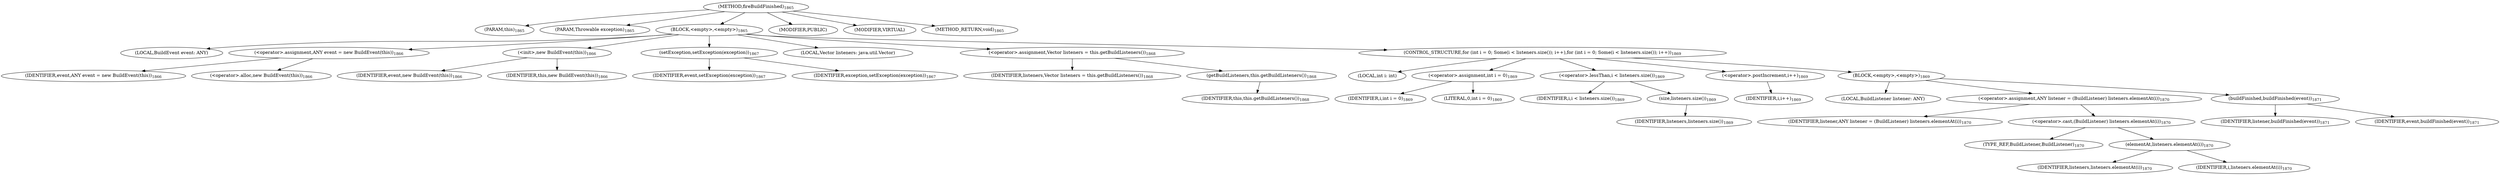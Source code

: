 digraph "fireBuildFinished" {  
"3303" [label = <(METHOD,fireBuildFinished)<SUB>1865</SUB>> ]
"145" [label = <(PARAM,this)<SUB>1865</SUB>> ]
"3304" [label = <(PARAM,Throwable exception)<SUB>1865</SUB>> ]
"3305" [label = <(BLOCK,&lt;empty&gt;,&lt;empty&gt;)<SUB>1865</SUB>> ]
"147" [label = <(LOCAL,BuildEvent event: ANY)> ]
"3306" [label = <(&lt;operator&gt;.assignment,ANY event = new BuildEvent(this))<SUB>1866</SUB>> ]
"3307" [label = <(IDENTIFIER,event,ANY event = new BuildEvent(this))<SUB>1866</SUB>> ]
"3308" [label = <(&lt;operator&gt;.alloc,new BuildEvent(this))<SUB>1866</SUB>> ]
"3309" [label = <(&lt;init&gt;,new BuildEvent(this))<SUB>1866</SUB>> ]
"146" [label = <(IDENTIFIER,event,new BuildEvent(this))<SUB>1866</SUB>> ]
"144" [label = <(IDENTIFIER,this,new BuildEvent(this))<SUB>1866</SUB>> ]
"3310" [label = <(setException,setException(exception))<SUB>1867</SUB>> ]
"3311" [label = <(IDENTIFIER,event,setException(exception))<SUB>1867</SUB>> ]
"3312" [label = <(IDENTIFIER,exception,setException(exception))<SUB>1867</SUB>> ]
"3313" [label = <(LOCAL,Vector listeners: java.util.Vector)> ]
"3314" [label = <(&lt;operator&gt;.assignment,Vector listeners = this.getBuildListeners())<SUB>1868</SUB>> ]
"3315" [label = <(IDENTIFIER,listeners,Vector listeners = this.getBuildListeners())<SUB>1868</SUB>> ]
"3316" [label = <(getBuildListeners,this.getBuildListeners())<SUB>1868</SUB>> ]
"148" [label = <(IDENTIFIER,this,this.getBuildListeners())<SUB>1868</SUB>> ]
"3317" [label = <(CONTROL_STRUCTURE,for (int i = 0; Some(i &lt; listeners.size()); i++),for (int i = 0; Some(i &lt; listeners.size()); i++))<SUB>1869</SUB>> ]
"3318" [label = <(LOCAL,int i: int)> ]
"3319" [label = <(&lt;operator&gt;.assignment,int i = 0)<SUB>1869</SUB>> ]
"3320" [label = <(IDENTIFIER,i,int i = 0)<SUB>1869</SUB>> ]
"3321" [label = <(LITERAL,0,int i = 0)<SUB>1869</SUB>> ]
"3322" [label = <(&lt;operator&gt;.lessThan,i &lt; listeners.size())<SUB>1869</SUB>> ]
"3323" [label = <(IDENTIFIER,i,i &lt; listeners.size())<SUB>1869</SUB>> ]
"3324" [label = <(size,listeners.size())<SUB>1869</SUB>> ]
"3325" [label = <(IDENTIFIER,listeners,listeners.size())<SUB>1869</SUB>> ]
"3326" [label = <(&lt;operator&gt;.postIncrement,i++)<SUB>1869</SUB>> ]
"3327" [label = <(IDENTIFIER,i,i++)<SUB>1869</SUB>> ]
"3328" [label = <(BLOCK,&lt;empty&gt;,&lt;empty&gt;)<SUB>1869</SUB>> ]
"3329" [label = <(LOCAL,BuildListener listener: ANY)> ]
"3330" [label = <(&lt;operator&gt;.assignment,ANY listener = (BuildListener) listeners.elementAt(i))<SUB>1870</SUB>> ]
"3331" [label = <(IDENTIFIER,listener,ANY listener = (BuildListener) listeners.elementAt(i))<SUB>1870</SUB>> ]
"3332" [label = <(&lt;operator&gt;.cast,(BuildListener) listeners.elementAt(i))<SUB>1870</SUB>> ]
"3333" [label = <(TYPE_REF,BuildListener,BuildListener)<SUB>1870</SUB>> ]
"3334" [label = <(elementAt,listeners.elementAt(i))<SUB>1870</SUB>> ]
"3335" [label = <(IDENTIFIER,listeners,listeners.elementAt(i))<SUB>1870</SUB>> ]
"3336" [label = <(IDENTIFIER,i,listeners.elementAt(i))<SUB>1870</SUB>> ]
"3337" [label = <(buildFinished,buildFinished(event))<SUB>1871</SUB>> ]
"3338" [label = <(IDENTIFIER,listener,buildFinished(event))<SUB>1871</SUB>> ]
"3339" [label = <(IDENTIFIER,event,buildFinished(event))<SUB>1871</SUB>> ]
"3340" [label = <(MODIFIER,PUBLIC)> ]
"3341" [label = <(MODIFIER,VIRTUAL)> ]
"3342" [label = <(METHOD_RETURN,void)<SUB>1865</SUB>> ]
  "3303" -> "145" 
  "3303" -> "3304" 
  "3303" -> "3305" 
  "3303" -> "3340" 
  "3303" -> "3341" 
  "3303" -> "3342" 
  "3305" -> "147" 
  "3305" -> "3306" 
  "3305" -> "3309" 
  "3305" -> "3310" 
  "3305" -> "3313" 
  "3305" -> "3314" 
  "3305" -> "3317" 
  "3306" -> "3307" 
  "3306" -> "3308" 
  "3309" -> "146" 
  "3309" -> "144" 
  "3310" -> "3311" 
  "3310" -> "3312" 
  "3314" -> "3315" 
  "3314" -> "3316" 
  "3316" -> "148" 
  "3317" -> "3318" 
  "3317" -> "3319" 
  "3317" -> "3322" 
  "3317" -> "3326" 
  "3317" -> "3328" 
  "3319" -> "3320" 
  "3319" -> "3321" 
  "3322" -> "3323" 
  "3322" -> "3324" 
  "3324" -> "3325" 
  "3326" -> "3327" 
  "3328" -> "3329" 
  "3328" -> "3330" 
  "3328" -> "3337" 
  "3330" -> "3331" 
  "3330" -> "3332" 
  "3332" -> "3333" 
  "3332" -> "3334" 
  "3334" -> "3335" 
  "3334" -> "3336" 
  "3337" -> "3338" 
  "3337" -> "3339" 
}
